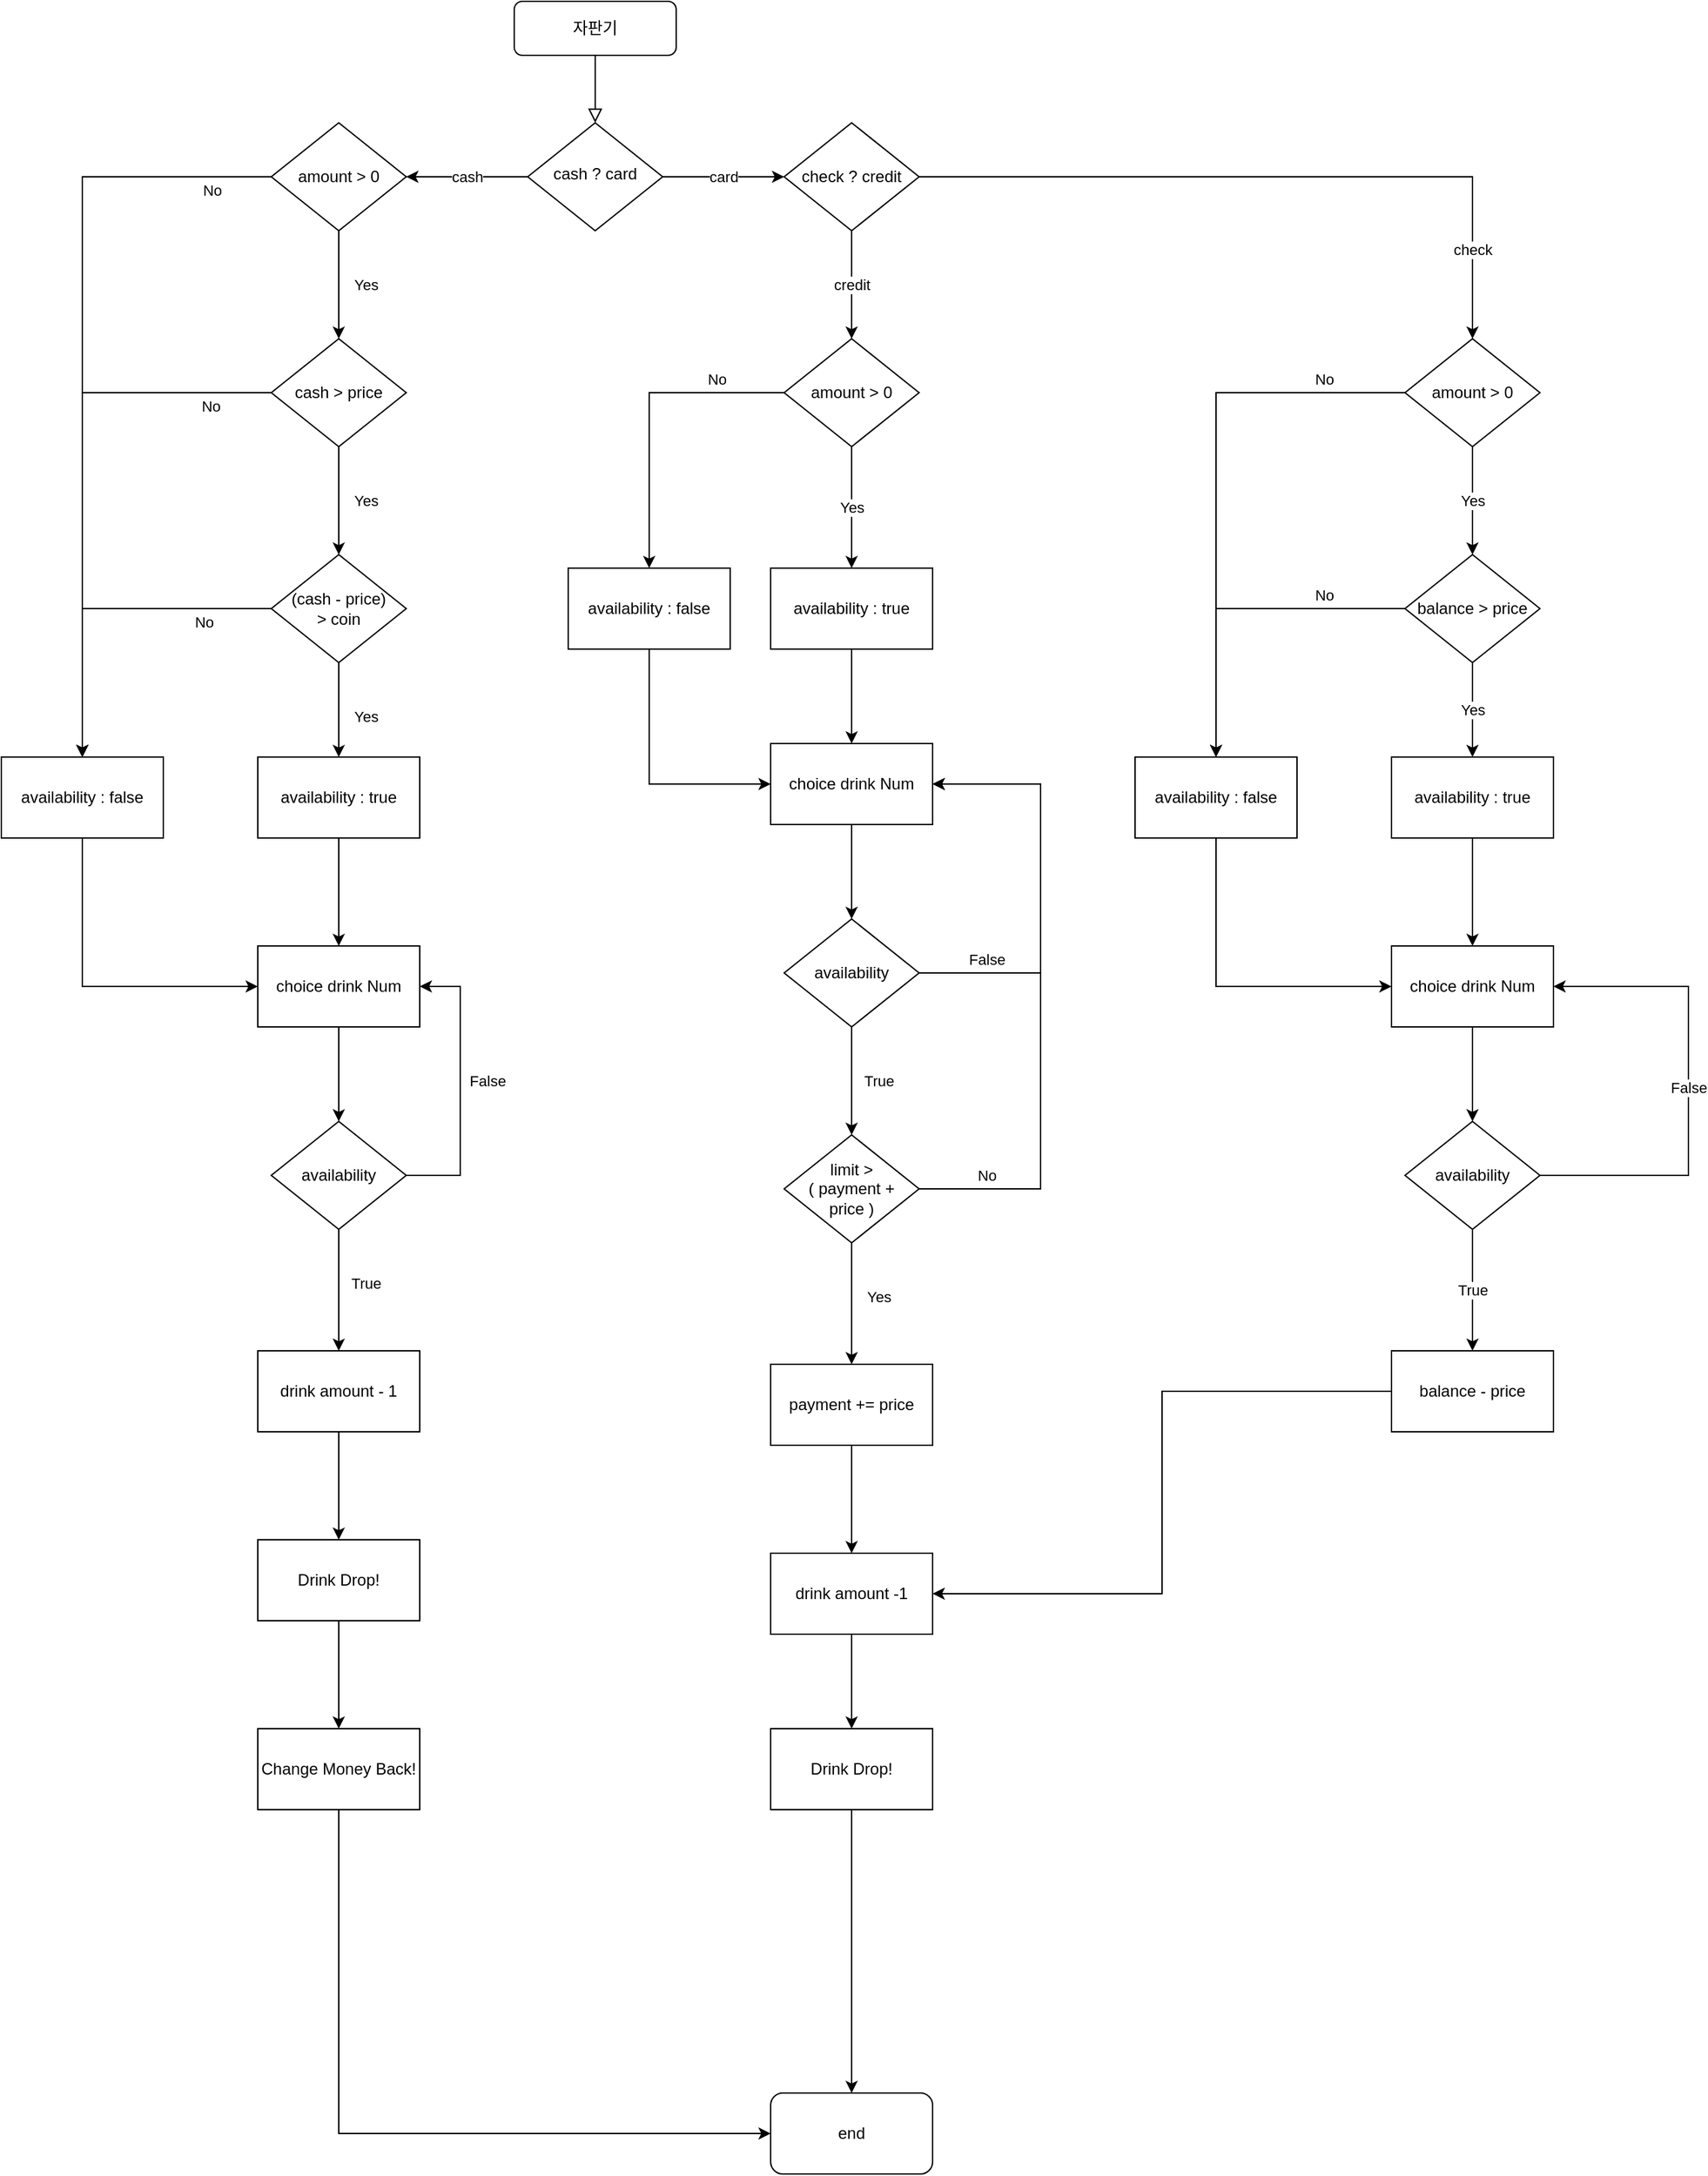 <mxfile version="16.6.6" type="github">
  <diagram id="C5RBs43oDa-KdzZeNtuy" name="Page-1">
    <mxGraphModel dx="2354" dy="831" grid="1" gridSize="10" guides="1" tooltips="1" connect="1" arrows="1" fold="1" page="1" pageScale="1" pageWidth="827" pageHeight="1169" math="0" shadow="0">
      <root>
        <mxCell id="WIyWlLk6GJQsqaUBKTNV-0" />
        <mxCell id="WIyWlLk6GJQsqaUBKTNV-1" parent="WIyWlLk6GJQsqaUBKTNV-0" />
        <mxCell id="WIyWlLk6GJQsqaUBKTNV-2" value="" style="rounded=0;html=1;jettySize=auto;orthogonalLoop=1;fontSize=11;endArrow=block;endFill=0;endSize=8;strokeWidth=1;shadow=0;labelBackgroundColor=none;edgeStyle=orthogonalEdgeStyle;" parent="WIyWlLk6GJQsqaUBKTNV-1" source="WIyWlLk6GJQsqaUBKTNV-3" target="WIyWlLk6GJQsqaUBKTNV-6" edge="1">
          <mxGeometry relative="1" as="geometry" />
        </mxCell>
        <mxCell id="WIyWlLk6GJQsqaUBKTNV-3" value="자판기" style="rounded=1;whiteSpace=wrap;html=1;fontSize=12;glass=0;strokeWidth=1;shadow=0;" parent="WIyWlLk6GJQsqaUBKTNV-1" vertex="1">
          <mxGeometry x="320" y="20" width="120" height="40" as="geometry" />
        </mxCell>
        <mxCell id="y_qptO-ub4ya4E3uh66B-37" value="cash" style="edgeStyle=orthogonalEdgeStyle;rounded=0;orthogonalLoop=1;jettySize=auto;html=1;entryX=1;entryY=0.5;entryDx=0;entryDy=0;" parent="WIyWlLk6GJQsqaUBKTNV-1" source="WIyWlLk6GJQsqaUBKTNV-6" target="y_qptO-ub4ya4E3uh66B-1" edge="1">
          <mxGeometry relative="1" as="geometry" />
        </mxCell>
        <mxCell id="y_qptO-ub4ya4E3uh66B-38" value="card" style="edgeStyle=orthogonalEdgeStyle;rounded=0;orthogonalLoop=1;jettySize=auto;html=1;entryX=0;entryY=0.5;entryDx=0;entryDy=0;" parent="WIyWlLk6GJQsqaUBKTNV-1" source="WIyWlLk6GJQsqaUBKTNV-6" target="y_qptO-ub4ya4E3uh66B-36" edge="1">
          <mxGeometry relative="1" as="geometry" />
        </mxCell>
        <mxCell id="WIyWlLk6GJQsqaUBKTNV-6" value="cash ? card" style="rhombus;whiteSpace=wrap;html=1;shadow=0;fontFamily=Helvetica;fontSize=12;align=center;strokeWidth=1;spacing=6;spacingTop=-4;" parent="WIyWlLk6GJQsqaUBKTNV-1" vertex="1">
          <mxGeometry x="330" y="110" width="100" height="80" as="geometry" />
        </mxCell>
        <mxCell id="y_qptO-ub4ya4E3uh66B-3" value="Yes" style="edgeStyle=orthogonalEdgeStyle;rounded=0;orthogonalLoop=1;jettySize=auto;html=1;" parent="WIyWlLk6GJQsqaUBKTNV-1" source="y_qptO-ub4ya4E3uh66B-1" target="y_qptO-ub4ya4E3uh66B-2" edge="1">
          <mxGeometry y="20" relative="1" as="geometry">
            <mxPoint as="offset" />
          </mxGeometry>
        </mxCell>
        <mxCell id="y_qptO-ub4ya4E3uh66B-7" value="No" style="edgeStyle=orthogonalEdgeStyle;rounded=0;orthogonalLoop=1;jettySize=auto;html=1;" parent="WIyWlLk6GJQsqaUBKTNV-1" source="y_qptO-ub4ya4E3uh66B-1" target="y_qptO-ub4ya4E3uh66B-6" edge="1">
          <mxGeometry x="-0.846" y="10" relative="1" as="geometry">
            <mxPoint as="offset" />
          </mxGeometry>
        </mxCell>
        <mxCell id="y_qptO-ub4ya4E3uh66B-1" value="amount &amp;gt; 0" style="rhombus;whiteSpace=wrap;html=1;" parent="WIyWlLk6GJQsqaUBKTNV-1" vertex="1">
          <mxGeometry x="140" y="110" width="100" height="80" as="geometry" />
        </mxCell>
        <mxCell id="y_qptO-ub4ya4E3uh66B-5" value="Yes" style="edgeStyle=orthogonalEdgeStyle;rounded=0;orthogonalLoop=1;jettySize=auto;html=1;" parent="WIyWlLk6GJQsqaUBKTNV-1" source="y_qptO-ub4ya4E3uh66B-2" target="y_qptO-ub4ya4E3uh66B-4" edge="1">
          <mxGeometry y="20" relative="1" as="geometry">
            <mxPoint as="offset" />
          </mxGeometry>
        </mxCell>
        <mxCell id="y_qptO-ub4ya4E3uh66B-8" value="No" style="edgeStyle=orthogonalEdgeStyle;rounded=0;orthogonalLoop=1;jettySize=auto;html=1;exitX=0;exitY=0.5;exitDx=0;exitDy=0;" parent="WIyWlLk6GJQsqaUBKTNV-1" source="y_qptO-ub4ya4E3uh66B-2" target="y_qptO-ub4ya4E3uh66B-6" edge="1">
          <mxGeometry x="-0.778" y="10" relative="1" as="geometry">
            <mxPoint as="offset" />
          </mxGeometry>
        </mxCell>
        <mxCell id="y_qptO-ub4ya4E3uh66B-2" value="cash &amp;gt; price" style="rhombus;whiteSpace=wrap;html=1;" parent="WIyWlLk6GJQsqaUBKTNV-1" vertex="1">
          <mxGeometry x="140" y="270" width="100" height="80" as="geometry" />
        </mxCell>
        <mxCell id="y_qptO-ub4ya4E3uh66B-9" value="No" style="edgeStyle=orthogonalEdgeStyle;rounded=0;orthogonalLoop=1;jettySize=auto;html=1;exitX=0;exitY=0.5;exitDx=0;exitDy=0;" parent="WIyWlLk6GJQsqaUBKTNV-1" source="y_qptO-ub4ya4E3uh66B-4" target="y_qptO-ub4ya4E3uh66B-6" edge="1">
          <mxGeometry x="-0.6" y="10" relative="1" as="geometry">
            <mxPoint as="offset" />
          </mxGeometry>
        </mxCell>
        <mxCell id="y_qptO-ub4ya4E3uh66B-11" value="Yes" style="edgeStyle=orthogonalEdgeStyle;rounded=0;orthogonalLoop=1;jettySize=auto;html=1;" parent="WIyWlLk6GJQsqaUBKTNV-1" source="y_qptO-ub4ya4E3uh66B-4" target="y_qptO-ub4ya4E3uh66B-10" edge="1">
          <mxGeometry x="0.143" y="20" relative="1" as="geometry">
            <mxPoint as="offset" />
          </mxGeometry>
        </mxCell>
        <mxCell id="y_qptO-ub4ya4E3uh66B-4" value="&lt;span&gt;(cash - price)&lt;/span&gt;&lt;br&gt;&lt;span&gt;&amp;gt; coin&lt;/span&gt;" style="rhombus;whiteSpace=wrap;html=1;" parent="WIyWlLk6GJQsqaUBKTNV-1" vertex="1">
          <mxGeometry x="140" y="430" width="100" height="80" as="geometry" />
        </mxCell>
        <mxCell id="y_qptO-ub4ya4E3uh66B-21" style="edgeStyle=orthogonalEdgeStyle;rounded=0;orthogonalLoop=1;jettySize=auto;html=1;exitX=0.5;exitY=1;exitDx=0;exitDy=0;entryX=0;entryY=0.5;entryDx=0;entryDy=0;" parent="WIyWlLk6GJQsqaUBKTNV-1" source="y_qptO-ub4ya4E3uh66B-6" target="y_qptO-ub4ya4E3uh66B-19" edge="1">
          <mxGeometry relative="1" as="geometry" />
        </mxCell>
        <mxCell id="y_qptO-ub4ya4E3uh66B-6" value="&lt;div style=&quot;line-height: 19px&quot;&gt;&lt;font face=&quot;helvetica&quot;&gt;availability : false&lt;/font&gt;&lt;/div&gt;" style="whiteSpace=wrap;html=1;" parent="WIyWlLk6GJQsqaUBKTNV-1" vertex="1">
          <mxGeometry x="-60" y="580" width="120" height="60" as="geometry" />
        </mxCell>
        <mxCell id="y_qptO-ub4ya4E3uh66B-20" value="" style="edgeStyle=orthogonalEdgeStyle;rounded=0;orthogonalLoop=1;jettySize=auto;html=1;" parent="WIyWlLk6GJQsqaUBKTNV-1" source="y_qptO-ub4ya4E3uh66B-10" target="y_qptO-ub4ya4E3uh66B-19" edge="1">
          <mxGeometry relative="1" as="geometry" />
        </mxCell>
        <mxCell id="y_qptO-ub4ya4E3uh66B-10" value="availability : true" style="whiteSpace=wrap;html=1;" parent="WIyWlLk6GJQsqaUBKTNV-1" vertex="1">
          <mxGeometry x="130" y="580" width="120" height="60" as="geometry" />
        </mxCell>
        <mxCell id="y_qptO-ub4ya4E3uh66B-23" value="" style="edgeStyle=orthogonalEdgeStyle;rounded=0;orthogonalLoop=1;jettySize=auto;html=1;entryX=0.5;entryY=0;entryDx=0;entryDy=0;" parent="WIyWlLk6GJQsqaUBKTNV-1" source="y_qptO-ub4ya4E3uh66B-19" target="y_qptO-ub4ya4E3uh66B-24" edge="1">
          <mxGeometry relative="1" as="geometry">
            <mxPoint x="190" y="850" as="targetPoint" />
          </mxGeometry>
        </mxCell>
        <mxCell id="y_qptO-ub4ya4E3uh66B-19" value="choice drink Num" style="whiteSpace=wrap;html=1;" parent="WIyWlLk6GJQsqaUBKTNV-1" vertex="1">
          <mxGeometry x="130" y="720" width="120" height="60" as="geometry" />
        </mxCell>
        <mxCell id="y_qptO-ub4ya4E3uh66B-28" value="True" style="edgeStyle=orthogonalEdgeStyle;rounded=0;orthogonalLoop=1;jettySize=auto;html=1;" parent="WIyWlLk6GJQsqaUBKTNV-1" source="y_qptO-ub4ya4E3uh66B-24" target="y_qptO-ub4ya4E3uh66B-27" edge="1">
          <mxGeometry x="-0.111" y="20" relative="1" as="geometry">
            <mxPoint as="offset" />
          </mxGeometry>
        </mxCell>
        <mxCell id="y_qptO-ub4ya4E3uh66B-35" value="False" style="edgeStyle=orthogonalEdgeStyle;rounded=0;orthogonalLoop=1;jettySize=auto;html=1;exitX=1;exitY=0.5;exitDx=0;exitDy=0;entryX=1;entryY=0.5;entryDx=0;entryDy=0;" parent="WIyWlLk6GJQsqaUBKTNV-1" source="y_qptO-ub4ya4E3uh66B-24" target="y_qptO-ub4ya4E3uh66B-19" edge="1">
          <mxGeometry x="0.048" y="-20" relative="1" as="geometry">
            <Array as="points">
              <mxPoint x="280" y="890" />
              <mxPoint x="280" y="750" />
            </Array>
            <mxPoint as="offset" />
          </mxGeometry>
        </mxCell>
        <mxCell id="y_qptO-ub4ya4E3uh66B-24" value="availability" style="rhombus;whiteSpace=wrap;html=1;" parent="WIyWlLk6GJQsqaUBKTNV-1" vertex="1">
          <mxGeometry x="140" y="850" width="100" height="80" as="geometry" />
        </mxCell>
        <mxCell id="y_qptO-ub4ya4E3uh66B-30" value="" style="edgeStyle=orthogonalEdgeStyle;rounded=0;orthogonalLoop=1;jettySize=auto;html=1;" parent="WIyWlLk6GJQsqaUBKTNV-1" source="y_qptO-ub4ya4E3uh66B-27" target="y_qptO-ub4ya4E3uh66B-29" edge="1">
          <mxGeometry relative="1" as="geometry" />
        </mxCell>
        <mxCell id="y_qptO-ub4ya4E3uh66B-27" value="drink amount - 1" style="whiteSpace=wrap;html=1;" parent="WIyWlLk6GJQsqaUBKTNV-1" vertex="1">
          <mxGeometry x="130" y="1020" width="120" height="60" as="geometry" />
        </mxCell>
        <mxCell id="y_qptO-ub4ya4E3uh66B-32" value="" style="edgeStyle=orthogonalEdgeStyle;rounded=0;orthogonalLoop=1;jettySize=auto;html=1;" parent="WIyWlLk6GJQsqaUBKTNV-1" source="y_qptO-ub4ya4E3uh66B-29" target="y_qptO-ub4ya4E3uh66B-31" edge="1">
          <mxGeometry relative="1" as="geometry" />
        </mxCell>
        <mxCell id="y_qptO-ub4ya4E3uh66B-29" value="Drink Drop!" style="whiteSpace=wrap;html=1;" parent="WIyWlLk6GJQsqaUBKTNV-1" vertex="1">
          <mxGeometry x="130" y="1160" width="120" height="60" as="geometry" />
        </mxCell>
        <mxCell id="y_qptO-ub4ya4E3uh66B-34" value="" style="edgeStyle=orthogonalEdgeStyle;rounded=0;orthogonalLoop=1;jettySize=auto;html=1;" parent="WIyWlLk6GJQsqaUBKTNV-1" source="y_qptO-ub4ya4E3uh66B-31" target="y_qptO-ub4ya4E3uh66B-33" edge="1">
          <mxGeometry relative="1" as="geometry">
            <Array as="points">
              <mxPoint x="190" y="1600" />
            </Array>
          </mxGeometry>
        </mxCell>
        <mxCell id="y_qptO-ub4ya4E3uh66B-31" value="Change Money Back!" style="whiteSpace=wrap;html=1;" parent="WIyWlLk6GJQsqaUBKTNV-1" vertex="1">
          <mxGeometry x="130" y="1300" width="120" height="60" as="geometry" />
        </mxCell>
        <mxCell id="y_qptO-ub4ya4E3uh66B-33" value="end" style="rounded=1;whiteSpace=wrap;html=1;" parent="WIyWlLk6GJQsqaUBKTNV-1" vertex="1">
          <mxGeometry x="510" y="1570" width="120" height="60" as="geometry" />
        </mxCell>
        <mxCell id="y_qptO-ub4ya4E3uh66B-40" value="credit" style="edgeStyle=orthogonalEdgeStyle;rounded=0;orthogonalLoop=1;jettySize=auto;html=1;" parent="WIyWlLk6GJQsqaUBKTNV-1" source="y_qptO-ub4ya4E3uh66B-36" target="y_qptO-ub4ya4E3uh66B-39" edge="1">
          <mxGeometry relative="1" as="geometry" />
        </mxCell>
        <mxCell id="y_qptO-ub4ya4E3uh66B-42" value="check" style="edgeStyle=orthogonalEdgeStyle;rounded=0;orthogonalLoop=1;jettySize=auto;html=1;entryX=0.5;entryY=0;entryDx=0;entryDy=0;" parent="WIyWlLk6GJQsqaUBKTNV-1" source="y_qptO-ub4ya4E3uh66B-36" target="pP0EyL-9nEWQgfvj5Cs3-31" edge="1">
          <mxGeometry x="0.75" relative="1" as="geometry">
            <mxPoint x="830.0" y="280.0" as="targetPoint" />
            <mxPoint as="offset" />
          </mxGeometry>
        </mxCell>
        <mxCell id="y_qptO-ub4ya4E3uh66B-36" value="check ? credit" style="rhombus;whiteSpace=wrap;html=1;" parent="WIyWlLk6GJQsqaUBKTNV-1" vertex="1">
          <mxGeometry x="520" y="110" width="100" height="80" as="geometry" />
        </mxCell>
        <mxCell id="pP0EyL-9nEWQgfvj5Cs3-4" value="Yes" style="edgeStyle=orthogonalEdgeStyle;rounded=0;orthogonalLoop=1;jettySize=auto;html=1;" edge="1" parent="WIyWlLk6GJQsqaUBKTNV-1" source="y_qptO-ub4ya4E3uh66B-39" target="pP0EyL-9nEWQgfvj5Cs3-3">
          <mxGeometry relative="1" as="geometry" />
        </mxCell>
        <mxCell id="pP0EyL-9nEWQgfvj5Cs3-6" value="No" style="edgeStyle=orthogonalEdgeStyle;rounded=0;orthogonalLoop=1;jettySize=auto;html=1;" edge="1" parent="WIyWlLk6GJQsqaUBKTNV-1" source="y_qptO-ub4ya4E3uh66B-39" target="pP0EyL-9nEWQgfvj5Cs3-5">
          <mxGeometry x="-0.565" y="-10" relative="1" as="geometry">
            <mxPoint as="offset" />
          </mxGeometry>
        </mxCell>
        <mxCell id="y_qptO-ub4ya4E3uh66B-39" value="amount &amp;gt; 0" style="rhombus;whiteSpace=wrap;html=1;" parent="WIyWlLk6GJQsqaUBKTNV-1" vertex="1">
          <mxGeometry x="520" y="270" width="100" height="80" as="geometry" />
        </mxCell>
        <mxCell id="pP0EyL-9nEWQgfvj5Cs3-8" style="edgeStyle=orthogonalEdgeStyle;rounded=0;orthogonalLoop=1;jettySize=auto;html=1;entryX=0.5;entryY=0;entryDx=0;entryDy=0;" edge="1" parent="WIyWlLk6GJQsqaUBKTNV-1" source="pP0EyL-9nEWQgfvj5Cs3-3" target="pP0EyL-9nEWQgfvj5Cs3-7">
          <mxGeometry relative="1" as="geometry" />
        </mxCell>
        <mxCell id="pP0EyL-9nEWQgfvj5Cs3-3" value="&lt;span&gt;availability : true&lt;/span&gt;" style="whiteSpace=wrap;html=1;" vertex="1" parent="WIyWlLk6GJQsqaUBKTNV-1">
          <mxGeometry x="510" y="440" width="120" height="60" as="geometry" />
        </mxCell>
        <mxCell id="pP0EyL-9nEWQgfvj5Cs3-9" style="edgeStyle=orthogonalEdgeStyle;rounded=0;orthogonalLoop=1;jettySize=auto;html=1;entryX=0;entryY=0.5;entryDx=0;entryDy=0;exitX=0.5;exitY=1;exitDx=0;exitDy=0;" edge="1" parent="WIyWlLk6GJQsqaUBKTNV-1" source="pP0EyL-9nEWQgfvj5Cs3-5" target="pP0EyL-9nEWQgfvj5Cs3-7">
          <mxGeometry relative="1" as="geometry" />
        </mxCell>
        <mxCell id="pP0EyL-9nEWQgfvj5Cs3-5" value="&lt;span style=&quot;font-family: &amp;#34;helvetica&amp;#34;&quot;&gt;availability : false&lt;/span&gt;" style="whiteSpace=wrap;html=1;" vertex="1" parent="WIyWlLk6GJQsqaUBKTNV-1">
          <mxGeometry x="360" y="440" width="120" height="60" as="geometry" />
        </mxCell>
        <mxCell id="pP0EyL-9nEWQgfvj5Cs3-13" style="edgeStyle=orthogonalEdgeStyle;rounded=0;orthogonalLoop=1;jettySize=auto;html=1;" edge="1" parent="WIyWlLk6GJQsqaUBKTNV-1" source="pP0EyL-9nEWQgfvj5Cs3-7" target="pP0EyL-9nEWQgfvj5Cs3-12">
          <mxGeometry relative="1" as="geometry" />
        </mxCell>
        <mxCell id="pP0EyL-9nEWQgfvj5Cs3-7" value="choice drink Num" style="whiteSpace=wrap;html=1;" vertex="1" parent="WIyWlLk6GJQsqaUBKTNV-1">
          <mxGeometry x="510" y="570" width="120" height="60" as="geometry" />
        </mxCell>
        <mxCell id="pP0EyL-9nEWQgfvj5Cs3-14" value="False" style="edgeStyle=orthogonalEdgeStyle;rounded=0;orthogonalLoop=1;jettySize=auto;html=1;exitX=1;exitY=0.5;exitDx=0;exitDy=0;entryX=1;entryY=0.5;entryDx=0;entryDy=0;" edge="1" parent="WIyWlLk6GJQsqaUBKTNV-1" source="pP0EyL-9nEWQgfvj5Cs3-12" target="pP0EyL-9nEWQgfvj5Cs3-7">
          <mxGeometry x="-0.677" y="10" relative="1" as="geometry">
            <Array as="points">
              <mxPoint x="710" y="740" />
              <mxPoint x="710" y="600" />
            </Array>
            <mxPoint as="offset" />
          </mxGeometry>
        </mxCell>
        <mxCell id="pP0EyL-9nEWQgfvj5Cs3-16" value="True" style="edgeStyle=orthogonalEdgeStyle;rounded=0;orthogonalLoop=1;jettySize=auto;html=1;" edge="1" parent="WIyWlLk6GJQsqaUBKTNV-1" source="pP0EyL-9nEWQgfvj5Cs3-12" target="pP0EyL-9nEWQgfvj5Cs3-15">
          <mxGeometry y="20" relative="1" as="geometry">
            <mxPoint as="offset" />
          </mxGeometry>
        </mxCell>
        <mxCell id="pP0EyL-9nEWQgfvj5Cs3-12" value="availability" style="rhombus;whiteSpace=wrap;html=1;" vertex="1" parent="WIyWlLk6GJQsqaUBKTNV-1">
          <mxGeometry x="520" y="700" width="100" height="80" as="geometry" />
        </mxCell>
        <mxCell id="pP0EyL-9nEWQgfvj5Cs3-19" value="No" style="edgeStyle=orthogonalEdgeStyle;rounded=0;orthogonalLoop=1;jettySize=auto;html=1;entryX=1;entryY=0.5;entryDx=0;entryDy=0;" edge="1" parent="WIyWlLk6GJQsqaUBKTNV-1" source="pP0EyL-9nEWQgfvj5Cs3-15" target="pP0EyL-9nEWQgfvj5Cs3-7">
          <mxGeometry x="-0.787" y="10" relative="1" as="geometry">
            <Array as="points">
              <mxPoint x="710" y="900" />
              <mxPoint x="710" y="600" />
            </Array>
            <mxPoint as="offset" />
          </mxGeometry>
        </mxCell>
        <mxCell id="pP0EyL-9nEWQgfvj5Cs3-21" value="Yes" style="edgeStyle=orthogonalEdgeStyle;rounded=0;orthogonalLoop=1;jettySize=auto;html=1;" edge="1" parent="WIyWlLk6GJQsqaUBKTNV-1" source="pP0EyL-9nEWQgfvj5Cs3-15" target="pP0EyL-9nEWQgfvj5Cs3-20">
          <mxGeometry x="-0.111" y="20" relative="1" as="geometry">
            <mxPoint as="offset" />
          </mxGeometry>
        </mxCell>
        <mxCell id="pP0EyL-9nEWQgfvj5Cs3-15" value="limit &amp;gt;&lt;br&gt;( payment +&lt;br&gt;price )" style="rhombus;whiteSpace=wrap;html=1;" vertex="1" parent="WIyWlLk6GJQsqaUBKTNV-1">
          <mxGeometry x="520" y="860" width="100" height="80" as="geometry" />
        </mxCell>
        <mxCell id="pP0EyL-9nEWQgfvj5Cs3-23" value="" style="edgeStyle=orthogonalEdgeStyle;rounded=0;orthogonalLoop=1;jettySize=auto;html=1;" edge="1" parent="WIyWlLk6GJQsqaUBKTNV-1" source="pP0EyL-9nEWQgfvj5Cs3-20" target="pP0EyL-9nEWQgfvj5Cs3-22">
          <mxGeometry relative="1" as="geometry" />
        </mxCell>
        <mxCell id="pP0EyL-9nEWQgfvj5Cs3-20" value="payment += price" style="whiteSpace=wrap;html=1;" vertex="1" parent="WIyWlLk6GJQsqaUBKTNV-1">
          <mxGeometry x="510" y="1030" width="120" height="60" as="geometry" />
        </mxCell>
        <mxCell id="pP0EyL-9nEWQgfvj5Cs3-25" value="" style="edgeStyle=orthogonalEdgeStyle;rounded=0;orthogonalLoop=1;jettySize=auto;html=1;" edge="1" parent="WIyWlLk6GJQsqaUBKTNV-1" source="pP0EyL-9nEWQgfvj5Cs3-22" target="pP0EyL-9nEWQgfvj5Cs3-24">
          <mxGeometry relative="1" as="geometry" />
        </mxCell>
        <mxCell id="pP0EyL-9nEWQgfvj5Cs3-22" value="drink amount -1" style="whiteSpace=wrap;html=1;" vertex="1" parent="WIyWlLk6GJQsqaUBKTNV-1">
          <mxGeometry x="510" y="1170" width="120" height="60" as="geometry" />
        </mxCell>
        <mxCell id="pP0EyL-9nEWQgfvj5Cs3-30" style="edgeStyle=orthogonalEdgeStyle;rounded=0;orthogonalLoop=1;jettySize=auto;html=1;entryX=0.5;entryY=0;entryDx=0;entryDy=0;" edge="1" parent="WIyWlLk6GJQsqaUBKTNV-1" source="pP0EyL-9nEWQgfvj5Cs3-24" target="y_qptO-ub4ya4E3uh66B-33">
          <mxGeometry relative="1" as="geometry" />
        </mxCell>
        <mxCell id="pP0EyL-9nEWQgfvj5Cs3-24" value="Drink Drop!" style="whiteSpace=wrap;html=1;" vertex="1" parent="WIyWlLk6GJQsqaUBKTNV-1">
          <mxGeometry x="510" y="1300" width="120" height="60" as="geometry" />
        </mxCell>
        <mxCell id="pP0EyL-9nEWQgfvj5Cs3-33" value="Yes" style="edgeStyle=orthogonalEdgeStyle;rounded=0;orthogonalLoop=1;jettySize=auto;html=1;" edge="1" parent="WIyWlLk6GJQsqaUBKTNV-1" source="pP0EyL-9nEWQgfvj5Cs3-31" target="pP0EyL-9nEWQgfvj5Cs3-32">
          <mxGeometry relative="1" as="geometry" />
        </mxCell>
        <mxCell id="pP0EyL-9nEWQgfvj5Cs3-38" value="No" style="edgeStyle=orthogonalEdgeStyle;rounded=0;orthogonalLoop=1;jettySize=auto;html=1;" edge="1" parent="WIyWlLk6GJQsqaUBKTNV-1" source="pP0EyL-9nEWQgfvj5Cs3-31" target="pP0EyL-9nEWQgfvj5Cs3-36">
          <mxGeometry x="-0.707" y="-10" relative="1" as="geometry">
            <mxPoint as="offset" />
          </mxGeometry>
        </mxCell>
        <mxCell id="pP0EyL-9nEWQgfvj5Cs3-31" value="amount &amp;gt; 0" style="rhombus;whiteSpace=wrap;html=1;" vertex="1" parent="WIyWlLk6GJQsqaUBKTNV-1">
          <mxGeometry x="980" y="270" width="100" height="80" as="geometry" />
        </mxCell>
        <mxCell id="pP0EyL-9nEWQgfvj5Cs3-35" value="Yes" style="edgeStyle=orthogonalEdgeStyle;rounded=0;orthogonalLoop=1;jettySize=auto;html=1;" edge="1" parent="WIyWlLk6GJQsqaUBKTNV-1" source="pP0EyL-9nEWQgfvj5Cs3-32" target="pP0EyL-9nEWQgfvj5Cs3-34">
          <mxGeometry relative="1" as="geometry" />
        </mxCell>
        <mxCell id="pP0EyL-9nEWQgfvj5Cs3-37" value="No" style="edgeStyle=orthogonalEdgeStyle;rounded=0;orthogonalLoop=1;jettySize=auto;html=1;" edge="1" parent="WIyWlLk6GJQsqaUBKTNV-1" source="pP0EyL-9nEWQgfvj5Cs3-32" target="pP0EyL-9nEWQgfvj5Cs3-36">
          <mxGeometry x="-0.52" y="-10" relative="1" as="geometry">
            <mxPoint as="offset" />
          </mxGeometry>
        </mxCell>
        <mxCell id="pP0EyL-9nEWQgfvj5Cs3-32" value="balance &amp;gt; price" style="rhombus;whiteSpace=wrap;html=1;" vertex="1" parent="WIyWlLk6GJQsqaUBKTNV-1">
          <mxGeometry x="980" y="430" width="100" height="80" as="geometry" />
        </mxCell>
        <mxCell id="pP0EyL-9nEWQgfvj5Cs3-40" value="" style="edgeStyle=orthogonalEdgeStyle;rounded=0;orthogonalLoop=1;jettySize=auto;html=1;" edge="1" parent="WIyWlLk6GJQsqaUBKTNV-1" source="pP0EyL-9nEWQgfvj5Cs3-34" target="pP0EyL-9nEWQgfvj5Cs3-39">
          <mxGeometry relative="1" as="geometry" />
        </mxCell>
        <mxCell id="pP0EyL-9nEWQgfvj5Cs3-34" value="&lt;span&gt;availability : true&lt;/span&gt;" style="whiteSpace=wrap;html=1;" vertex="1" parent="WIyWlLk6GJQsqaUBKTNV-1">
          <mxGeometry x="970" y="580" width="120" height="60" as="geometry" />
        </mxCell>
        <mxCell id="pP0EyL-9nEWQgfvj5Cs3-41" style="edgeStyle=orthogonalEdgeStyle;rounded=0;orthogonalLoop=1;jettySize=auto;html=1;entryX=0;entryY=0.5;entryDx=0;entryDy=0;" edge="1" parent="WIyWlLk6GJQsqaUBKTNV-1" source="pP0EyL-9nEWQgfvj5Cs3-36" target="pP0EyL-9nEWQgfvj5Cs3-39">
          <mxGeometry relative="1" as="geometry">
            <Array as="points">
              <mxPoint x="840" y="750" />
            </Array>
          </mxGeometry>
        </mxCell>
        <mxCell id="pP0EyL-9nEWQgfvj5Cs3-36" value="&lt;span style=&quot;font-family: &amp;#34;helvetica&amp;#34;&quot;&gt;availability : false&lt;/span&gt;" style="whiteSpace=wrap;html=1;" vertex="1" parent="WIyWlLk6GJQsqaUBKTNV-1">
          <mxGeometry x="780" y="580" width="120" height="60" as="geometry" />
        </mxCell>
        <mxCell id="pP0EyL-9nEWQgfvj5Cs3-43" style="edgeStyle=orthogonalEdgeStyle;rounded=0;orthogonalLoop=1;jettySize=auto;html=1;" edge="1" parent="WIyWlLk6GJQsqaUBKTNV-1" source="pP0EyL-9nEWQgfvj5Cs3-39" target="pP0EyL-9nEWQgfvj5Cs3-42">
          <mxGeometry relative="1" as="geometry" />
        </mxCell>
        <mxCell id="pP0EyL-9nEWQgfvj5Cs3-39" value="&lt;span&gt;choice drink Num&lt;/span&gt;" style="whiteSpace=wrap;html=1;" vertex="1" parent="WIyWlLk6GJQsqaUBKTNV-1">
          <mxGeometry x="970" y="720" width="120" height="60" as="geometry" />
        </mxCell>
        <mxCell id="pP0EyL-9nEWQgfvj5Cs3-44" value="False" style="edgeStyle=orthogonalEdgeStyle;rounded=0;orthogonalLoop=1;jettySize=auto;html=1;exitX=1;exitY=0.5;exitDx=0;exitDy=0;entryX=1;entryY=0.5;entryDx=0;entryDy=0;" edge="1" parent="WIyWlLk6GJQsqaUBKTNV-1" source="pP0EyL-9nEWQgfvj5Cs3-42" target="pP0EyL-9nEWQgfvj5Cs3-39">
          <mxGeometry relative="1" as="geometry">
            <Array as="points">
              <mxPoint x="1190" y="890" />
              <mxPoint x="1190" y="750" />
            </Array>
          </mxGeometry>
        </mxCell>
        <mxCell id="pP0EyL-9nEWQgfvj5Cs3-46" value="True" style="edgeStyle=orthogonalEdgeStyle;rounded=0;orthogonalLoop=1;jettySize=auto;html=1;" edge="1" parent="WIyWlLk6GJQsqaUBKTNV-1" source="pP0EyL-9nEWQgfvj5Cs3-42" target="pP0EyL-9nEWQgfvj5Cs3-45">
          <mxGeometry relative="1" as="geometry" />
        </mxCell>
        <mxCell id="pP0EyL-9nEWQgfvj5Cs3-42" value="availability" style="rhombus;whiteSpace=wrap;html=1;" vertex="1" parent="WIyWlLk6GJQsqaUBKTNV-1">
          <mxGeometry x="980" y="850" width="100" height="80" as="geometry" />
        </mxCell>
        <mxCell id="pP0EyL-9nEWQgfvj5Cs3-49" style="edgeStyle=orthogonalEdgeStyle;rounded=0;orthogonalLoop=1;jettySize=auto;html=1;entryX=1;entryY=0.5;entryDx=0;entryDy=0;" edge="1" parent="WIyWlLk6GJQsqaUBKTNV-1" source="pP0EyL-9nEWQgfvj5Cs3-45" target="pP0EyL-9nEWQgfvj5Cs3-22">
          <mxGeometry relative="1" as="geometry" />
        </mxCell>
        <mxCell id="pP0EyL-9nEWQgfvj5Cs3-45" value="balance - price" style="whiteSpace=wrap;html=1;" vertex="1" parent="WIyWlLk6GJQsqaUBKTNV-1">
          <mxGeometry x="970" y="1020" width="120" height="60" as="geometry" />
        </mxCell>
      </root>
    </mxGraphModel>
  </diagram>
</mxfile>
